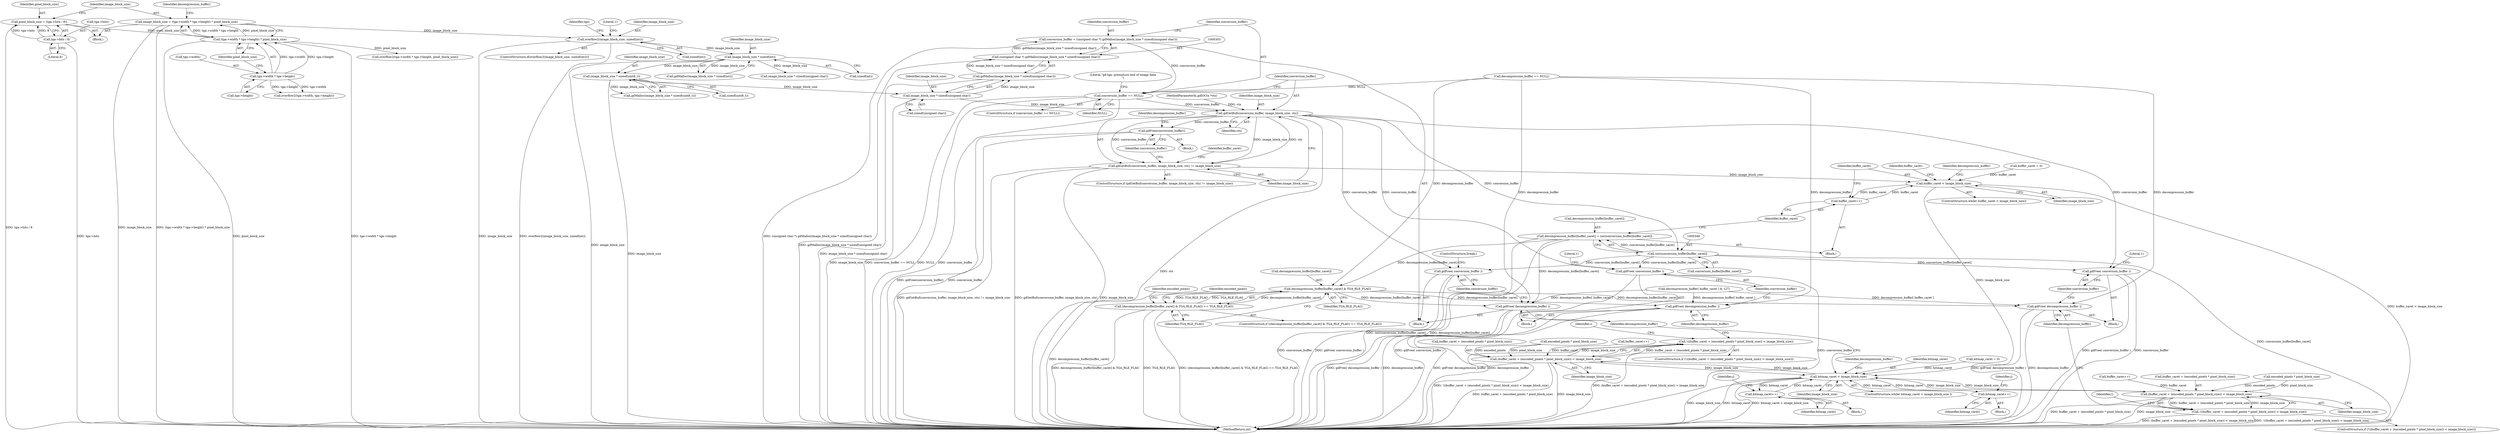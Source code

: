 digraph "0_libgd_01c61f8ab110a77ae64b5ca67c244c728c506f03@integer" {
"1000300" [label="(Call,conversion_buffer = (unsigned char *) gdMalloc(image_block_size * sizeof(unsigned char)))"];
"1000302" [label="(Call,(unsigned char *) gdMalloc(image_block_size * sizeof(unsigned char)))"];
"1000304" [label="(Call,gdMalloc(image_block_size * sizeof(unsigned char)))"];
"1000305" [label="(Call,image_block_size * sizeof(unsigned char))"];
"1000288" [label="(Call,image_block_size * sizeof(uint8_t))"];
"1000210" [label="(Call,image_block_size * sizeof(int))"];
"1000180" [label="(Call,overflow2(image_block_size, sizeof(int)))"];
"1000117" [label="(Call,image_block_size = (tga->width * tga->height) * pixel_block_size)"];
"1000119" [label="(Call,(tga->width * tga->height) * pixel_block_size)"];
"1000120" [label="(Call,tga->width * tga->height)"];
"1000109" [label="(Call,pixel_block_size = (tga->bits / 8))"];
"1000111" [label="(Call,tga->bits / 8)"];
"1000310" [label="(Call,conversion_buffer == NULL)"];
"1000323" [label="(Call,gdGetBuf(conversion_buffer, image_block_size, ctx))"];
"1000322" [label="(Call,gdGetBuf(conversion_buffer, image_block_size, ctx) != image_block_size)"];
"1000340" [label="(Call,buffer_caret < image_block_size)"];
"1000353" [label="(Call,buffer_caret++)"];
"1000359" [label="(Call,bitmap_caret < image_block_size)"];
"1000390" [label="(Call,(buffer_caret + (encoded_pixels * pixel_block_size)) < image_block_size)"];
"1000389" [label="(Call,!((buffer_caret + (encoded_pixels * pixel_block_size)) < image_block_size))"];
"1000425" [label="(Call,bitmap_caret++)"];
"1000460" [label="(Call,(buffer_caret + (encoded_pixels * pixel_block_size)) < image_block_size)"];
"1000459" [label="(Call,!((buffer_caret + (encoded_pixels * pixel_block_size)) < image_block_size))"];
"1000495" [label="(Call,bitmap_caret++)"];
"1000329" [label="(Call,gdFree(conversion_buffer))"];
"1000348" [label="(Call,(int)conversion_buffer[buffer_caret])"];
"1000344" [label="(Call,decompression_buffer[buffer_caret] = (int)conversion_buffer[buffer_caret])"];
"1000365" [label="(Call,decompression_buffer[buffer_caret] & TGA_RLE_FLAG)"];
"1000364" [label="(Call,(decompression_buffer[buffer_caret] & TGA_RLE_FLAG) == TGA_RLE_FLAG)"];
"1000398" [label="(Call,gdFree( decompression_buffer ))"];
"1000468" [label="(Call,gdFree( decompression_buffer ))"];
"1000512" [label="(Call,gdFree( decompression_buffer ))"];
"1000400" [label="(Call,gdFree( conversion_buffer ))"];
"1000470" [label="(Call,gdFree( conversion_buffer ))"];
"1000514" [label="(Call,gdFree( conversion_buffer ))"];
"1000519" [label="(MethodReturn,int)"];
"1000345" [label="(Call,decompression_buffer[buffer_caret])"];
"1000110" [label="(Identifier,pixel_block_size)"];
"1000340" [label="(Call,buffer_caret < image_block_size)"];
"1000364" [label="(Call,(decompression_buffer[buffer_caret] & TGA_RLE_FLAG) == TGA_RLE_FLAG)"];
"1000234" [label="(Call,image_block_size * sizeof(unsigned char))"];
"1000130" [label="(Identifier,decompression_buffer)"];
"1000105" [label="(MethodParameterIn,gdIOCtx *ctx)"];
"1000180" [label="(Call,overflow2(image_block_size, sizeof(int)))"];
"1000469" [label="(Identifier,decompression_buffer)"];
"1000407" [label="(Identifier,i)"];
"1000388" [label="(ControlStructure,if (!((buffer_caret + (encoded_pixels * pixel_block_size)) < image_block_size)))"];
"1000397" [label="(Block,)"];
"1000212" [label="(Call,sizeof(int))"];
"1000458" [label="(ControlStructure,if (!((buffer_caret + (encoded_pixels * pixel_block_size)) < image_block_size)))"];
"1000490" [label="(Identifier,j)"];
"1000181" [label="(Identifier,image_block_size)"];
"1000311" [label="(Identifier,conversion_buffer)"];
"1000321" [label="(ControlStructure,if (gdGetBuf(conversion_buffer, image_block_size, ctx) != image_block_size))"];
"1000154" [label="(Call,overflow2(tga->width, tga->height))"];
"1000182" [label="(Call,sizeof(int))"];
"1000361" [label="(Identifier,image_block_size)"];
"1000367" [label="(Identifier,decompression_buffer)"];
"1000463" [label="(Call,encoded_pixels * pixel_block_size)"];
"1000309" [label="(ControlStructure,if (conversion_buffer == NULL))"];
"1000289" [label="(Identifier,image_block_size)"];
"1000121" [label="(Call,tga->width)"];
"1000492" [label="(Block,)"];
"1000342" [label="(Identifier,image_block_size)"];
"1000496" [label="(Identifier,bitmap_caret)"];
"1000467" [label="(Block,)"];
"1000360" [label="(Identifier,bitmap_caret)"];
"1000107" [label="(Block,)"];
"1000516" [label="(ControlStructure,break;)"];
"1000326" [label="(Identifier,ctx)"];
"1000359" [label="(Call,bitmap_caret < image_block_size)"];
"1000115" [label="(Literal,8)"];
"1000512" [label="(Call,gdFree( decompression_buffer ))"];
"1000401" [label="(Identifier,conversion_buffer)"];
"1000375" [label="(Call,decompression_buffer[ buffer_caret ] & 127)"];
"1000474" [label="(Literal,1)"];
"1000356" [label="(Identifier,buffer_caret)"];
"1000304" [label="(Call,gdMalloc(image_block_size * sizeof(unsigned char)))"];
"1000111" [label="(Call,tga->bits / 8)"];
"1000227" [label="(Block,)"];
"1000312" [label="(Identifier,NULL)"];
"1000315" [label="(Literal,\"gd-tga: premature end of image data\n\")"];
"1000370" [label="(Identifier,TGA_RLE_FLAG)"];
"1000514" [label="(Call,gdFree( conversion_buffer ))"];
"1000350" [label="(Call,conversion_buffer[buffer_caret])"];
"1000328" [label="(Block,)"];
"1000396" [label="(Identifier,image_block_size)"];
"1000327" [label="(Identifier,image_block_size)"];
"1000192" [label="(Identifier,tga)"];
"1000332" [label="(Identifier,decompression_buffer)"];
"1000513" [label="(Identifier,decompression_buffer)"];
"1000451" [label="(Call,buffer_caret++)"];
"1000187" [label="(Literal,1)"];
"1000343" [label="(Block,)"];
"1000124" [label="(Call,tga->height)"];
"1000305" [label="(Call,image_block_size * sizeof(unsigned char))"];
"1000363" [label="(ControlStructure,if ((decompression_buffer[buffer_caret] & TGA_RLE_FLAG) == TGA_RLE_FLAG))"];
"1000112" [label="(Call,tga->bits)"];
"1000358" [label="(ControlStructure,while( bitmap_caret < image_block_size ))"];
"1000365" [label="(Call,decompression_buffer[buffer_caret] & TGA_RLE_FLAG)"];
"1000324" [label="(Identifier,conversion_buffer)"];
"1000325" [label="(Identifier,image_block_size)"];
"1000118" [label="(Identifier,image_block_size)"];
"1000420" [label="(Identifier,j)"];
"1000209" [label="(Call,gdMalloc(image_block_size * sizeof(int)))"];
"1000353" [label="(Call,buffer_caret++)"];
"1000307" [label="(Call,sizeof(unsigned char))"];
"1000470" [label="(Call,gdFree( conversion_buffer ))"];
"1000369" [label="(Identifier,TGA_RLE_FLAG)"];
"1000119" [label="(Call,(tga->width * tga->height) * pixel_block_size)"];
"1000120" [label="(Call,tga->width * tga->height)"];
"1000468" [label="(Call,gdFree( decompression_buffer ))"];
"1000471" [label="(Identifier,conversion_buffer)"];
"1000117" [label="(Call,image_block_size = (tga->width * tga->height) * pixel_block_size)"];
"1000426" [label="(Identifier,bitmap_caret)"];
"1000166" [label="(Call,overflow2(tga->width * tga->height, pixel_block_size))"];
"1000398" [label="(Call,gdFree( decompression_buffer ))"];
"1000348" [label="(Call,(int)conversion_buffer[buffer_caret])"];
"1000341" [label="(Identifier,buffer_caret)"];
"1000300" [label="(Call,conversion_buffer = (unsigned char *) gdMalloc(image_block_size * sizeof(unsigned char)))"];
"1000339" [label="(ControlStructure,while( buffer_caret < image_block_size))"];
"1000293" [label="(Call,decompression_buffer == NULL)"];
"1000389" [label="(Call,!((buffer_caret + (encoded_pixels * pixel_block_size)) < image_block_size))"];
"1000306" [label="(Identifier,image_block_size)"];
"1000301" [label="(Identifier,conversion_buffer)"];
"1000425" [label="(Call,bitmap_caret++)"];
"1000346" [label="(Identifier,decompression_buffer)"];
"1000477" [label="(Identifier,i)"];
"1000322" [label="(Call,gdGetBuf(conversion_buffer, image_block_size, ctx) != image_block_size)"];
"1000381" [label="(Call,buffer_caret++)"];
"1000330" [label="(Identifier,conversion_buffer)"];
"1000354" [label="(Identifier,buffer_caret)"];
"1000211" [label="(Identifier,image_block_size)"];
"1000179" [label="(ControlStructure,if(overflow2(image_block_size, sizeof(int))))"];
"1000393" [label="(Call,encoded_pixels * pixel_block_size)"];
"1000495" [label="(Call,bitmap_caret++)"];
"1000329" [label="(Call,gdFree(conversion_buffer))"];
"1000290" [label="(Call,sizeof(uint8_t))"];
"1000373" [label="(Identifier,encoded_pixels)"];
"1000336" [label="(Call,buffer_caret = 0)"];
"1000399" [label="(Identifier,decompression_buffer)"];
"1000459" [label="(Call,!((buffer_caret + (encoded_pixels * pixel_block_size)) < image_block_size))"];
"1000310" [label="(Call,conversion_buffer == NULL)"];
"1000515" [label="(Identifier,conversion_buffer)"];
"1000404" [label="(Literal,1)"];
"1000323" [label="(Call,gdGetBuf(conversion_buffer, image_block_size, ctx))"];
"1000390" [label="(Call,(buffer_caret + (encoded_pixels * pixel_block_size)) < image_block_size)"];
"1000391" [label="(Call,buffer_caret + (encoded_pixels * pixel_block_size))"];
"1000466" [label="(Identifier,image_block_size)"];
"1000337" [label="(Identifier,buffer_caret)"];
"1000210" [label="(Call,image_block_size * sizeof(int))"];
"1000344" [label="(Call,decompression_buffer[buffer_caret] = (int)conversion_buffer[buffer_caret])"];
"1000127" [label="(Identifier,pixel_block_size)"];
"1000109" [label="(Call,pixel_block_size = (tga->bits / 8))"];
"1000460" [label="(Call,(buffer_caret + (encoded_pixels * pixel_block_size)) < image_block_size)"];
"1000445" [label="(Identifier,encoded_pixels)"];
"1000302" [label="(Call,(unsigned char *) gdMalloc(image_block_size * sizeof(unsigned char)))"];
"1000141" [label="(Call,bitmap_caret = 0)"];
"1000366" [label="(Call,decompression_buffer[buffer_caret])"];
"1000461" [label="(Call,buffer_caret + (encoded_pixels * pixel_block_size))"];
"1000287" [label="(Call,gdMalloc(image_block_size * sizeof(uint8_t)))"];
"1000400" [label="(Call,gdFree( conversion_buffer ))"];
"1000288" [label="(Call,image_block_size * sizeof(uint8_t))"];
"1000422" [label="(Block,)"];
"1000300" -> "1000227"  [label="AST: "];
"1000300" -> "1000302"  [label="CFG: "];
"1000301" -> "1000300"  [label="AST: "];
"1000302" -> "1000300"  [label="AST: "];
"1000311" -> "1000300"  [label="CFG: "];
"1000300" -> "1000519"  [label="DDG: (unsigned char *) gdMalloc(image_block_size * sizeof(unsigned char))"];
"1000302" -> "1000300"  [label="DDG: gdMalloc(image_block_size * sizeof(unsigned char))"];
"1000300" -> "1000310"  [label="DDG: conversion_buffer"];
"1000302" -> "1000304"  [label="CFG: "];
"1000303" -> "1000302"  [label="AST: "];
"1000304" -> "1000302"  [label="AST: "];
"1000302" -> "1000519"  [label="DDG: gdMalloc(image_block_size * sizeof(unsigned char))"];
"1000304" -> "1000302"  [label="DDG: image_block_size * sizeof(unsigned char)"];
"1000304" -> "1000305"  [label="CFG: "];
"1000305" -> "1000304"  [label="AST: "];
"1000304" -> "1000519"  [label="DDG: image_block_size * sizeof(unsigned char)"];
"1000305" -> "1000304"  [label="DDG: image_block_size"];
"1000305" -> "1000307"  [label="CFG: "];
"1000306" -> "1000305"  [label="AST: "];
"1000307" -> "1000305"  [label="AST: "];
"1000305" -> "1000519"  [label="DDG: image_block_size"];
"1000288" -> "1000305"  [label="DDG: image_block_size"];
"1000305" -> "1000323"  [label="DDG: image_block_size"];
"1000288" -> "1000287"  [label="AST: "];
"1000288" -> "1000290"  [label="CFG: "];
"1000289" -> "1000288"  [label="AST: "];
"1000290" -> "1000288"  [label="AST: "];
"1000287" -> "1000288"  [label="CFG: "];
"1000288" -> "1000519"  [label="DDG: image_block_size"];
"1000288" -> "1000287"  [label="DDG: image_block_size"];
"1000210" -> "1000288"  [label="DDG: image_block_size"];
"1000210" -> "1000209"  [label="AST: "];
"1000210" -> "1000212"  [label="CFG: "];
"1000211" -> "1000210"  [label="AST: "];
"1000212" -> "1000210"  [label="AST: "];
"1000209" -> "1000210"  [label="CFG: "];
"1000210" -> "1000519"  [label="DDG: image_block_size"];
"1000210" -> "1000209"  [label="DDG: image_block_size"];
"1000180" -> "1000210"  [label="DDG: image_block_size"];
"1000210" -> "1000234"  [label="DDG: image_block_size"];
"1000180" -> "1000179"  [label="AST: "];
"1000180" -> "1000182"  [label="CFG: "];
"1000181" -> "1000180"  [label="AST: "];
"1000182" -> "1000180"  [label="AST: "];
"1000187" -> "1000180"  [label="CFG: "];
"1000192" -> "1000180"  [label="CFG: "];
"1000180" -> "1000519"  [label="DDG: image_block_size"];
"1000180" -> "1000519"  [label="DDG: overflow2(image_block_size, sizeof(int))"];
"1000117" -> "1000180"  [label="DDG: image_block_size"];
"1000117" -> "1000107"  [label="AST: "];
"1000117" -> "1000119"  [label="CFG: "];
"1000118" -> "1000117"  [label="AST: "];
"1000119" -> "1000117"  [label="AST: "];
"1000130" -> "1000117"  [label="CFG: "];
"1000117" -> "1000519"  [label="DDG: image_block_size"];
"1000117" -> "1000519"  [label="DDG: (tga->width * tga->height) * pixel_block_size"];
"1000119" -> "1000117"  [label="DDG: tga->width * tga->height"];
"1000119" -> "1000117"  [label="DDG: pixel_block_size"];
"1000119" -> "1000127"  [label="CFG: "];
"1000120" -> "1000119"  [label="AST: "];
"1000127" -> "1000119"  [label="AST: "];
"1000119" -> "1000519"  [label="DDG: pixel_block_size"];
"1000119" -> "1000519"  [label="DDG: tga->width * tga->height"];
"1000120" -> "1000119"  [label="DDG: tga->width"];
"1000120" -> "1000119"  [label="DDG: tga->height"];
"1000109" -> "1000119"  [label="DDG: pixel_block_size"];
"1000119" -> "1000166"  [label="DDG: pixel_block_size"];
"1000120" -> "1000124"  [label="CFG: "];
"1000121" -> "1000120"  [label="AST: "];
"1000124" -> "1000120"  [label="AST: "];
"1000127" -> "1000120"  [label="CFG: "];
"1000120" -> "1000154"  [label="DDG: tga->width"];
"1000120" -> "1000154"  [label="DDG: tga->height"];
"1000109" -> "1000107"  [label="AST: "];
"1000109" -> "1000111"  [label="CFG: "];
"1000110" -> "1000109"  [label="AST: "];
"1000111" -> "1000109"  [label="AST: "];
"1000118" -> "1000109"  [label="CFG: "];
"1000109" -> "1000519"  [label="DDG: tga->bits / 8"];
"1000111" -> "1000109"  [label="DDG: tga->bits"];
"1000111" -> "1000109"  [label="DDG: 8"];
"1000111" -> "1000115"  [label="CFG: "];
"1000112" -> "1000111"  [label="AST: "];
"1000115" -> "1000111"  [label="AST: "];
"1000111" -> "1000519"  [label="DDG: tga->bits"];
"1000310" -> "1000309"  [label="AST: "];
"1000310" -> "1000312"  [label="CFG: "];
"1000311" -> "1000310"  [label="AST: "];
"1000312" -> "1000310"  [label="AST: "];
"1000315" -> "1000310"  [label="CFG: "];
"1000324" -> "1000310"  [label="CFG: "];
"1000310" -> "1000519"  [label="DDG: conversion_buffer == NULL"];
"1000310" -> "1000519"  [label="DDG: NULL"];
"1000310" -> "1000519"  [label="DDG: conversion_buffer"];
"1000293" -> "1000310"  [label="DDG: NULL"];
"1000310" -> "1000323"  [label="DDG: conversion_buffer"];
"1000323" -> "1000322"  [label="AST: "];
"1000323" -> "1000326"  [label="CFG: "];
"1000324" -> "1000323"  [label="AST: "];
"1000325" -> "1000323"  [label="AST: "];
"1000326" -> "1000323"  [label="AST: "];
"1000327" -> "1000323"  [label="CFG: "];
"1000323" -> "1000519"  [label="DDG: ctx"];
"1000323" -> "1000322"  [label="DDG: conversion_buffer"];
"1000323" -> "1000322"  [label="DDG: image_block_size"];
"1000323" -> "1000322"  [label="DDG: ctx"];
"1000105" -> "1000323"  [label="DDG: ctx"];
"1000323" -> "1000329"  [label="DDG: conversion_buffer"];
"1000323" -> "1000348"  [label="DDG: conversion_buffer"];
"1000323" -> "1000400"  [label="DDG: conversion_buffer"];
"1000323" -> "1000470"  [label="DDG: conversion_buffer"];
"1000323" -> "1000514"  [label="DDG: conversion_buffer"];
"1000322" -> "1000321"  [label="AST: "];
"1000322" -> "1000327"  [label="CFG: "];
"1000327" -> "1000322"  [label="AST: "];
"1000330" -> "1000322"  [label="CFG: "];
"1000337" -> "1000322"  [label="CFG: "];
"1000322" -> "1000519"  [label="DDG: gdGetBuf(conversion_buffer, image_block_size, ctx) != image_block_size"];
"1000322" -> "1000519"  [label="DDG: gdGetBuf(conversion_buffer, image_block_size, ctx)"];
"1000322" -> "1000519"  [label="DDG: image_block_size"];
"1000322" -> "1000340"  [label="DDG: image_block_size"];
"1000340" -> "1000339"  [label="AST: "];
"1000340" -> "1000342"  [label="CFG: "];
"1000341" -> "1000340"  [label="AST: "];
"1000342" -> "1000340"  [label="AST: "];
"1000346" -> "1000340"  [label="CFG: "];
"1000356" -> "1000340"  [label="CFG: "];
"1000340" -> "1000519"  [label="DDG: buffer_caret < image_block_size"];
"1000353" -> "1000340"  [label="DDG: buffer_caret"];
"1000336" -> "1000340"  [label="DDG: buffer_caret"];
"1000340" -> "1000353"  [label="DDG: buffer_caret"];
"1000340" -> "1000359"  [label="DDG: image_block_size"];
"1000353" -> "1000343"  [label="AST: "];
"1000353" -> "1000354"  [label="CFG: "];
"1000354" -> "1000353"  [label="AST: "];
"1000341" -> "1000353"  [label="CFG: "];
"1000359" -> "1000358"  [label="AST: "];
"1000359" -> "1000361"  [label="CFG: "];
"1000360" -> "1000359"  [label="AST: "];
"1000361" -> "1000359"  [label="AST: "];
"1000367" -> "1000359"  [label="CFG: "];
"1000513" -> "1000359"  [label="CFG: "];
"1000359" -> "1000519"  [label="DDG: image_block_size"];
"1000359" -> "1000519"  [label="DDG: bitmap_caret"];
"1000359" -> "1000519"  [label="DDG: bitmap_caret < image_block_size"];
"1000141" -> "1000359"  [label="DDG: bitmap_caret"];
"1000495" -> "1000359"  [label="DDG: bitmap_caret"];
"1000425" -> "1000359"  [label="DDG: bitmap_caret"];
"1000390" -> "1000359"  [label="DDG: image_block_size"];
"1000460" -> "1000359"  [label="DDG: image_block_size"];
"1000359" -> "1000390"  [label="DDG: image_block_size"];
"1000359" -> "1000425"  [label="DDG: bitmap_caret"];
"1000359" -> "1000460"  [label="DDG: image_block_size"];
"1000359" -> "1000495"  [label="DDG: bitmap_caret"];
"1000390" -> "1000389"  [label="AST: "];
"1000390" -> "1000396"  [label="CFG: "];
"1000391" -> "1000390"  [label="AST: "];
"1000396" -> "1000390"  [label="AST: "];
"1000389" -> "1000390"  [label="CFG: "];
"1000390" -> "1000519"  [label="DDG: image_block_size"];
"1000390" -> "1000519"  [label="DDG: buffer_caret + (encoded_pixels * pixel_block_size)"];
"1000390" -> "1000389"  [label="DDG: buffer_caret + (encoded_pixels * pixel_block_size)"];
"1000390" -> "1000389"  [label="DDG: image_block_size"];
"1000381" -> "1000390"  [label="DDG: buffer_caret"];
"1000393" -> "1000390"  [label="DDG: encoded_pixels"];
"1000393" -> "1000390"  [label="DDG: pixel_block_size"];
"1000389" -> "1000388"  [label="AST: "];
"1000399" -> "1000389"  [label="CFG: "];
"1000407" -> "1000389"  [label="CFG: "];
"1000389" -> "1000519"  [label="DDG: !((buffer_caret + (encoded_pixels * pixel_block_size)) < image_block_size)"];
"1000389" -> "1000519"  [label="DDG: (buffer_caret + (encoded_pixels * pixel_block_size)) < image_block_size"];
"1000425" -> "1000422"  [label="AST: "];
"1000425" -> "1000426"  [label="CFG: "];
"1000426" -> "1000425"  [label="AST: "];
"1000420" -> "1000425"  [label="CFG: "];
"1000460" -> "1000459"  [label="AST: "];
"1000460" -> "1000466"  [label="CFG: "];
"1000461" -> "1000460"  [label="AST: "];
"1000466" -> "1000460"  [label="AST: "];
"1000459" -> "1000460"  [label="CFG: "];
"1000460" -> "1000519"  [label="DDG: buffer_caret + (encoded_pixels * pixel_block_size)"];
"1000460" -> "1000519"  [label="DDG: image_block_size"];
"1000460" -> "1000459"  [label="DDG: buffer_caret + (encoded_pixels * pixel_block_size)"];
"1000460" -> "1000459"  [label="DDG: image_block_size"];
"1000451" -> "1000460"  [label="DDG: buffer_caret"];
"1000463" -> "1000460"  [label="DDG: encoded_pixels"];
"1000463" -> "1000460"  [label="DDG: pixel_block_size"];
"1000459" -> "1000458"  [label="AST: "];
"1000469" -> "1000459"  [label="CFG: "];
"1000477" -> "1000459"  [label="CFG: "];
"1000459" -> "1000519"  [label="DDG: (buffer_caret + (encoded_pixels * pixel_block_size)) < image_block_size"];
"1000459" -> "1000519"  [label="DDG: !((buffer_caret + (encoded_pixels * pixel_block_size)) < image_block_size)"];
"1000495" -> "1000492"  [label="AST: "];
"1000495" -> "1000496"  [label="CFG: "];
"1000496" -> "1000495"  [label="AST: "];
"1000490" -> "1000495"  [label="CFG: "];
"1000329" -> "1000328"  [label="AST: "];
"1000329" -> "1000330"  [label="CFG: "];
"1000330" -> "1000329"  [label="AST: "];
"1000332" -> "1000329"  [label="CFG: "];
"1000329" -> "1000519"  [label="DDG: gdFree(conversion_buffer)"];
"1000329" -> "1000519"  [label="DDG: conversion_buffer"];
"1000348" -> "1000344"  [label="AST: "];
"1000348" -> "1000350"  [label="CFG: "];
"1000349" -> "1000348"  [label="AST: "];
"1000350" -> "1000348"  [label="AST: "];
"1000344" -> "1000348"  [label="CFG: "];
"1000348" -> "1000519"  [label="DDG: conversion_buffer[buffer_caret]"];
"1000348" -> "1000344"  [label="DDG: conversion_buffer[buffer_caret]"];
"1000348" -> "1000400"  [label="DDG: conversion_buffer[buffer_caret]"];
"1000348" -> "1000470"  [label="DDG: conversion_buffer[buffer_caret]"];
"1000348" -> "1000514"  [label="DDG: conversion_buffer[buffer_caret]"];
"1000344" -> "1000343"  [label="AST: "];
"1000345" -> "1000344"  [label="AST: "];
"1000354" -> "1000344"  [label="CFG: "];
"1000344" -> "1000519"  [label="DDG: (int)conversion_buffer[buffer_caret]"];
"1000344" -> "1000519"  [label="DDG: decompression_buffer[buffer_caret]"];
"1000344" -> "1000365"  [label="DDG: decompression_buffer[buffer_caret]"];
"1000344" -> "1000512"  [label="DDG: decompression_buffer[buffer_caret]"];
"1000365" -> "1000364"  [label="AST: "];
"1000365" -> "1000369"  [label="CFG: "];
"1000366" -> "1000365"  [label="AST: "];
"1000369" -> "1000365"  [label="AST: "];
"1000370" -> "1000365"  [label="CFG: "];
"1000365" -> "1000519"  [label="DDG: decompression_buffer[buffer_caret]"];
"1000365" -> "1000364"  [label="DDG: decompression_buffer[buffer_caret]"];
"1000365" -> "1000364"  [label="DDG: TGA_RLE_FLAG"];
"1000293" -> "1000365"  [label="DDG: decompression_buffer"];
"1000364" -> "1000365"  [label="DDG: TGA_RLE_FLAG"];
"1000365" -> "1000398"  [label="DDG: decompression_buffer[buffer_caret]"];
"1000365" -> "1000468"  [label="DDG: decompression_buffer[buffer_caret]"];
"1000365" -> "1000512"  [label="DDG: decompression_buffer[buffer_caret]"];
"1000364" -> "1000363"  [label="AST: "];
"1000364" -> "1000370"  [label="CFG: "];
"1000370" -> "1000364"  [label="AST: "];
"1000373" -> "1000364"  [label="CFG: "];
"1000445" -> "1000364"  [label="CFG: "];
"1000364" -> "1000519"  [label="DDG: decompression_buffer[buffer_caret] & TGA_RLE_FLAG"];
"1000364" -> "1000519"  [label="DDG: TGA_RLE_FLAG"];
"1000364" -> "1000519"  [label="DDG: (decompression_buffer[buffer_caret] & TGA_RLE_FLAG) == TGA_RLE_FLAG"];
"1000398" -> "1000397"  [label="AST: "];
"1000398" -> "1000399"  [label="CFG: "];
"1000399" -> "1000398"  [label="AST: "];
"1000401" -> "1000398"  [label="CFG: "];
"1000398" -> "1000519"  [label="DDG: gdFree( decompression_buffer )"];
"1000398" -> "1000519"  [label="DDG: decompression_buffer"];
"1000375" -> "1000398"  [label="DDG: decompression_buffer[ buffer_caret ]"];
"1000293" -> "1000398"  [label="DDG: decompression_buffer"];
"1000468" -> "1000467"  [label="AST: "];
"1000468" -> "1000469"  [label="CFG: "];
"1000469" -> "1000468"  [label="AST: "];
"1000471" -> "1000468"  [label="CFG: "];
"1000468" -> "1000519"  [label="DDG: gdFree( decompression_buffer )"];
"1000468" -> "1000519"  [label="DDG: decompression_buffer"];
"1000293" -> "1000468"  [label="DDG: decompression_buffer"];
"1000375" -> "1000468"  [label="DDG: decompression_buffer[ buffer_caret ]"];
"1000512" -> "1000227"  [label="AST: "];
"1000512" -> "1000513"  [label="CFG: "];
"1000513" -> "1000512"  [label="AST: "];
"1000515" -> "1000512"  [label="CFG: "];
"1000512" -> "1000519"  [label="DDG: decompression_buffer"];
"1000512" -> "1000519"  [label="DDG: gdFree( decompression_buffer )"];
"1000375" -> "1000512"  [label="DDG: decompression_buffer[ buffer_caret ]"];
"1000293" -> "1000512"  [label="DDG: decompression_buffer"];
"1000400" -> "1000397"  [label="AST: "];
"1000400" -> "1000401"  [label="CFG: "];
"1000401" -> "1000400"  [label="AST: "];
"1000404" -> "1000400"  [label="CFG: "];
"1000400" -> "1000519"  [label="DDG: conversion_buffer"];
"1000400" -> "1000519"  [label="DDG: gdFree( conversion_buffer )"];
"1000470" -> "1000467"  [label="AST: "];
"1000470" -> "1000471"  [label="CFG: "];
"1000471" -> "1000470"  [label="AST: "];
"1000474" -> "1000470"  [label="CFG: "];
"1000470" -> "1000519"  [label="DDG: conversion_buffer"];
"1000470" -> "1000519"  [label="DDG: gdFree( conversion_buffer )"];
"1000514" -> "1000227"  [label="AST: "];
"1000514" -> "1000515"  [label="CFG: "];
"1000515" -> "1000514"  [label="AST: "];
"1000516" -> "1000514"  [label="CFG: "];
"1000514" -> "1000519"  [label="DDG: gdFree( conversion_buffer )"];
"1000514" -> "1000519"  [label="DDG: conversion_buffer"];
}
